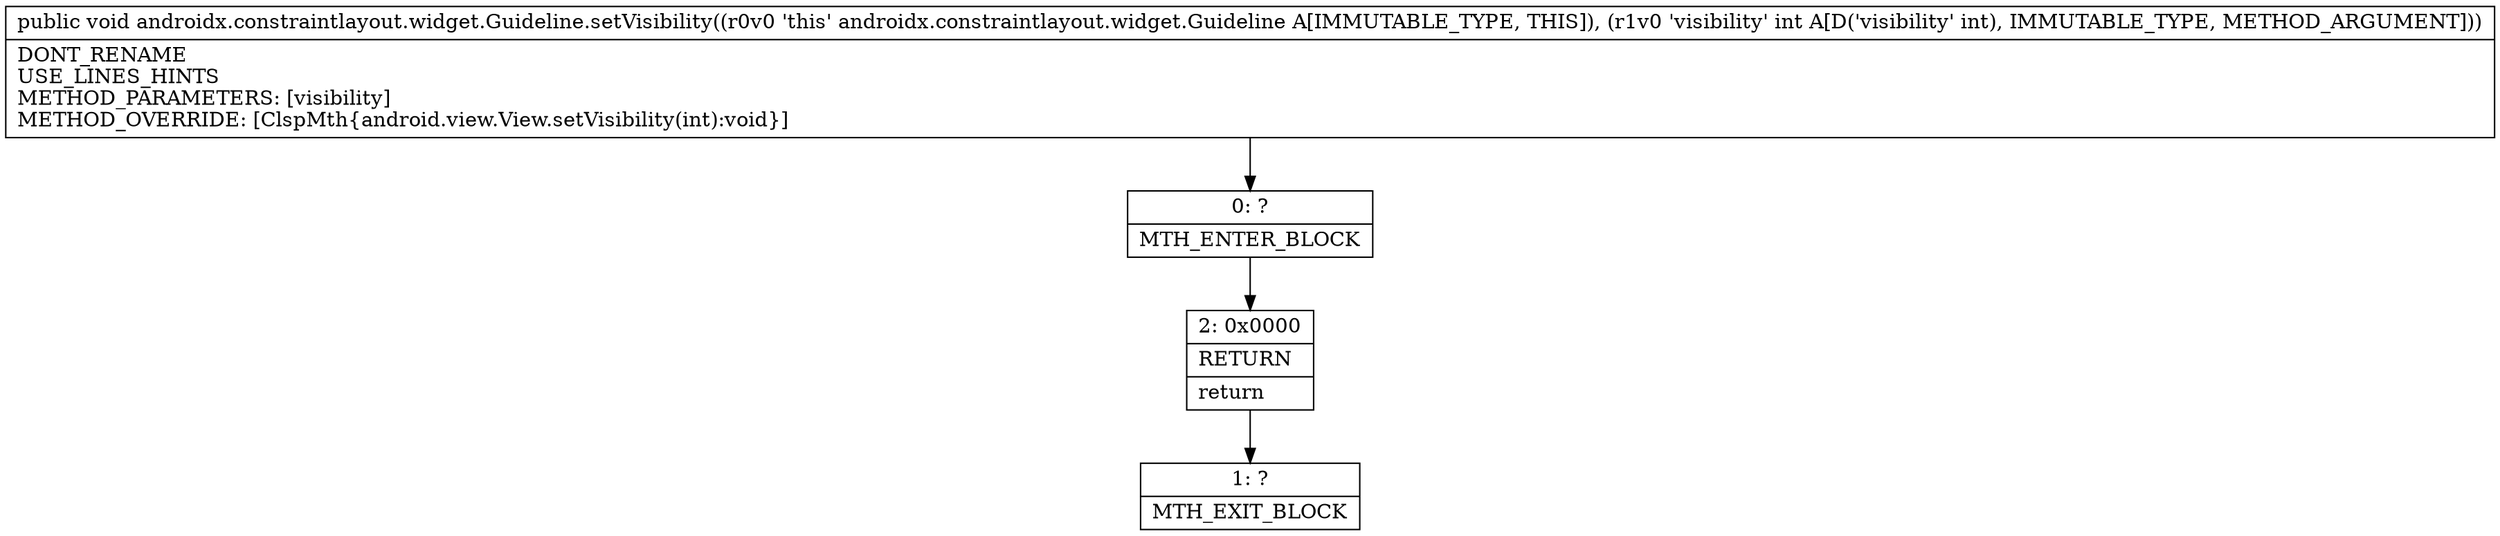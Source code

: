 digraph "CFG forandroidx.constraintlayout.widget.Guideline.setVisibility(I)V" {
Node_0 [shape=record,label="{0\:\ ?|MTH_ENTER_BLOCK\l}"];
Node_2 [shape=record,label="{2\:\ 0x0000|RETURN\l|return\l}"];
Node_1 [shape=record,label="{1\:\ ?|MTH_EXIT_BLOCK\l}"];
MethodNode[shape=record,label="{public void androidx.constraintlayout.widget.Guideline.setVisibility((r0v0 'this' androidx.constraintlayout.widget.Guideline A[IMMUTABLE_TYPE, THIS]), (r1v0 'visibility' int A[D('visibility' int), IMMUTABLE_TYPE, METHOD_ARGUMENT]))  | DONT_RENAME\lUSE_LINES_HINTS\lMETHOD_PARAMETERS: [visibility]\lMETHOD_OVERRIDE: [ClspMth\{android.view.View.setVisibility(int):void\}]\l}"];
MethodNode -> Node_0;Node_0 -> Node_2;
Node_2 -> Node_1;
}

